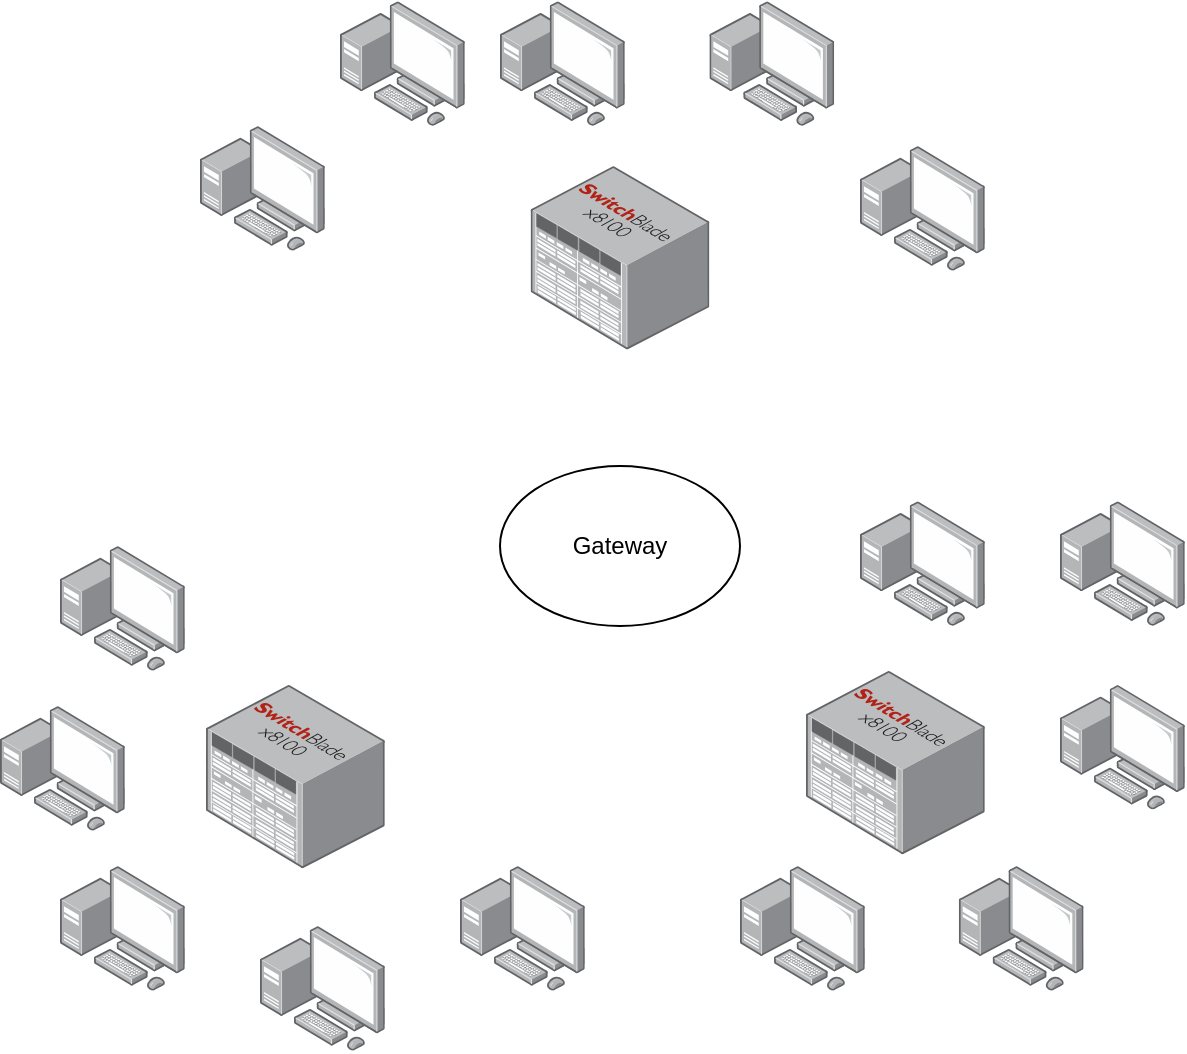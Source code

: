 <mxfile version="21.1.1" type="device">
  <diagram name="Страница 1" id="98Ujf_tS81gRMYkrSoc2">
    <mxGraphModel dx="1241" dy="698" grid="1" gridSize="10" guides="1" tooltips="1" connect="1" arrows="1" fold="1" page="1" pageScale="1" pageWidth="1169" pageHeight="1654" math="0" shadow="0">
      <root>
        <mxCell id="0" />
        <mxCell id="1" parent="0" />
        <mxCell id="j1xuE0JxNq83onf28fUl-1" value="&lt;div&gt;Gateway&lt;/div&gt;" style="ellipse;whiteSpace=wrap;html=1;" vertex="1" parent="1">
          <mxGeometry x="480" y="240" width="120" height="80" as="geometry" />
        </mxCell>
        <mxCell id="j1xuE0JxNq83onf28fUl-2" value="" style="image;points=[];aspect=fixed;html=1;align=center;shadow=0;dashed=0;image=img/lib/allied_telesis/switch/Modular_Switch_SBx8112.svg;" vertex="1" parent="1">
          <mxGeometry x="333" y="349.4" width="89.4" height="91.8" as="geometry" />
        </mxCell>
        <mxCell id="j1xuE0JxNq83onf28fUl-3" value="" style="image;points=[];aspect=fixed;html=1;align=center;shadow=0;dashed=0;image=img/lib/allied_telesis/switch/Modular_Switch_SBx8112.svg;" vertex="1" parent="1">
          <mxGeometry x="495.3" y="90.0" width="89.4" height="91.8" as="geometry" />
        </mxCell>
        <mxCell id="j1xuE0JxNq83onf28fUl-4" value="" style="image;points=[];aspect=fixed;html=1;align=center;shadow=0;dashed=0;image=img/lib/allied_telesis/switch/Modular_Switch_SBx8112.svg;" vertex="1" parent="1">
          <mxGeometry x="633" y="342.4" width="89.4" height="91.8" as="geometry" />
        </mxCell>
        <mxCell id="j1xuE0JxNq83onf28fUl-5" value="" style="image;points=[];aspect=fixed;html=1;align=center;shadow=0;dashed=0;image=img/lib/allied_telesis/computer_and_terminals/Personal_Computer_with_Server.svg;" vertex="1" parent="1">
          <mxGeometry x="330" y="70" width="62.4" height="62.4" as="geometry" />
        </mxCell>
        <mxCell id="j1xuE0JxNq83onf28fUl-6" value="" style="image;points=[];aspect=fixed;html=1;align=center;shadow=0;dashed=0;image=img/lib/allied_telesis/computer_and_terminals/Personal_Computer_with_Server.svg;" vertex="1" parent="1">
          <mxGeometry x="400" y="7.6" width="62.4" height="62.4" as="geometry" />
        </mxCell>
        <mxCell id="j1xuE0JxNq83onf28fUl-7" value="" style="image;points=[];aspect=fixed;html=1;align=center;shadow=0;dashed=0;image=img/lib/allied_telesis/computer_and_terminals/Personal_Computer_with_Server.svg;" vertex="1" parent="1">
          <mxGeometry x="260" y="280" width="62.4" height="62.4" as="geometry" />
        </mxCell>
        <mxCell id="j1xuE0JxNq83onf28fUl-8" value="" style="image;points=[];aspect=fixed;html=1;align=center;shadow=0;dashed=0;image=img/lib/allied_telesis/computer_and_terminals/Personal_Computer_with_Server.svg;" vertex="1" parent="1">
          <mxGeometry x="480" y="7.6" width="62.4" height="62.4" as="geometry" />
        </mxCell>
        <mxCell id="j1xuE0JxNq83onf28fUl-9" value="" style="image;points=[];aspect=fixed;html=1;align=center;shadow=0;dashed=0;image=img/lib/allied_telesis/computer_and_terminals/Personal_Computer_with_Server.svg;" vertex="1" parent="1">
          <mxGeometry x="584.7" y="7.6" width="62.4" height="62.4" as="geometry" />
        </mxCell>
        <mxCell id="j1xuE0JxNq83onf28fUl-10" value="" style="image;points=[];aspect=fixed;html=1;align=center;shadow=0;dashed=0;image=img/lib/allied_telesis/computer_and_terminals/Personal_Computer_with_Server.svg;" vertex="1" parent="1">
          <mxGeometry x="660" y="80" width="62.4" height="62.4" as="geometry" />
        </mxCell>
        <mxCell id="j1xuE0JxNq83onf28fUl-11" value="" style="image;points=[];aspect=fixed;html=1;align=center;shadow=0;dashed=0;image=img/lib/allied_telesis/computer_and_terminals/Personal_Computer_with_Server.svg;" vertex="1" parent="1">
          <mxGeometry x="230" y="360" width="62.4" height="62.4" as="geometry" />
        </mxCell>
        <mxCell id="j1xuE0JxNq83onf28fUl-12" value="" style="image;points=[];aspect=fixed;html=1;align=center;shadow=0;dashed=0;image=img/lib/allied_telesis/computer_and_terminals/Personal_Computer_with_Server.svg;" vertex="1" parent="1">
          <mxGeometry x="260" y="440" width="62.4" height="62.4" as="geometry" />
        </mxCell>
        <mxCell id="j1xuE0JxNq83onf28fUl-13" value="" style="image;points=[];aspect=fixed;html=1;align=center;shadow=0;dashed=0;image=img/lib/allied_telesis/computer_and_terminals/Personal_Computer_with_Server.svg;" vertex="1" parent="1">
          <mxGeometry x="360" y="470" width="62.4" height="62.4" as="geometry" />
        </mxCell>
        <mxCell id="j1xuE0JxNq83onf28fUl-14" value="" style="image;points=[];aspect=fixed;html=1;align=center;shadow=0;dashed=0;image=img/lib/allied_telesis/computer_and_terminals/Personal_Computer_with_Server.svg;" vertex="1" parent="1">
          <mxGeometry x="460" y="440" width="62.4" height="62.4" as="geometry" />
        </mxCell>
        <mxCell id="j1xuE0JxNq83onf28fUl-15" value="" style="image;points=[];aspect=fixed;html=1;align=center;shadow=0;dashed=0;image=img/lib/allied_telesis/computer_and_terminals/Personal_Computer_with_Server.svg;" vertex="1" parent="1">
          <mxGeometry x="600" y="440" width="62.4" height="62.4" as="geometry" />
        </mxCell>
        <mxCell id="j1xuE0JxNq83onf28fUl-16" value="" style="image;points=[];aspect=fixed;html=1;align=center;shadow=0;dashed=0;image=img/lib/allied_telesis/computer_and_terminals/Personal_Computer_with_Server.svg;" vertex="1" parent="1">
          <mxGeometry x="709.4" y="440" width="62.4" height="62.4" as="geometry" />
        </mxCell>
        <mxCell id="j1xuE0JxNq83onf28fUl-17" value="" style="image;points=[];aspect=fixed;html=1;align=center;shadow=0;dashed=0;image=img/lib/allied_telesis/computer_and_terminals/Personal_Computer_with_Server.svg;" vertex="1" parent="1">
          <mxGeometry x="760" y="349.4" width="62.4" height="62.4" as="geometry" />
        </mxCell>
        <mxCell id="j1xuE0JxNq83onf28fUl-18" value="" style="image;points=[];aspect=fixed;html=1;align=center;shadow=0;dashed=0;image=img/lib/allied_telesis/computer_and_terminals/Personal_Computer_with_Server.svg;" vertex="1" parent="1">
          <mxGeometry x="760" y="257.6" width="62.4" height="62.4" as="geometry" />
        </mxCell>
        <mxCell id="j1xuE0JxNq83onf28fUl-19" value="" style="image;points=[];aspect=fixed;html=1;align=center;shadow=0;dashed=0;image=img/lib/allied_telesis/computer_and_terminals/Personal_Computer_with_Server.svg;" vertex="1" parent="1">
          <mxGeometry x="660" y="257.6" width="62.4" height="62.4" as="geometry" />
        </mxCell>
      </root>
    </mxGraphModel>
  </diagram>
</mxfile>

